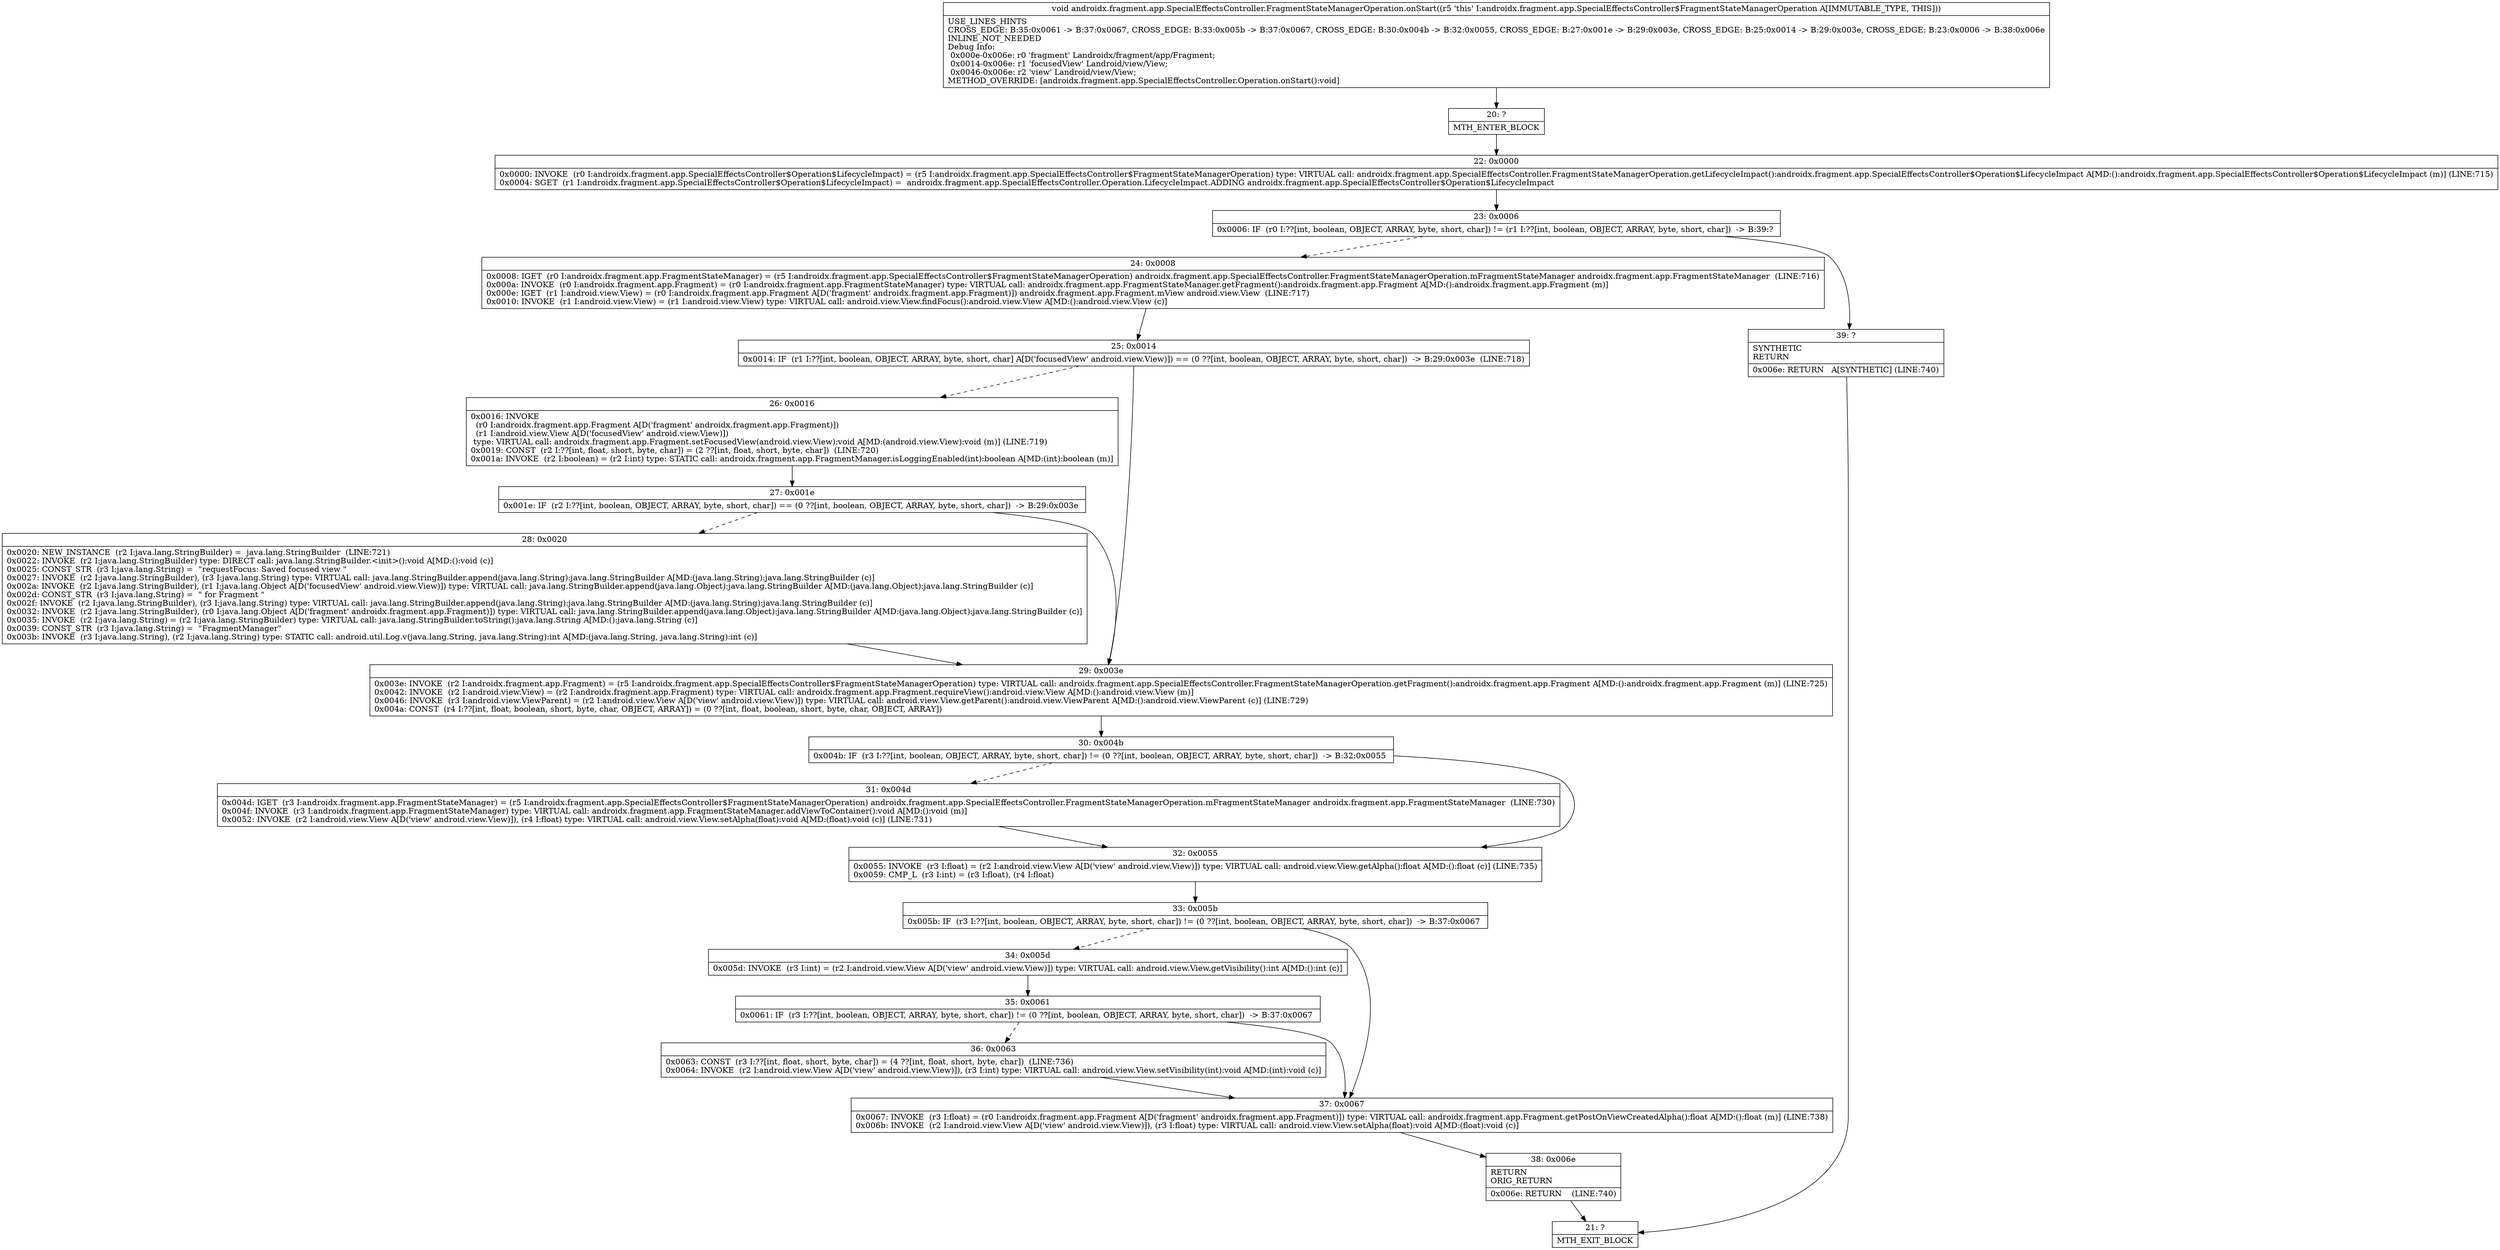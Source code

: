 digraph "CFG forandroidx.fragment.app.SpecialEffectsController.FragmentStateManagerOperation.onStart()V" {
Node_20 [shape=record,label="{20\:\ ?|MTH_ENTER_BLOCK\l}"];
Node_22 [shape=record,label="{22\:\ 0x0000|0x0000: INVOKE  (r0 I:androidx.fragment.app.SpecialEffectsController$Operation$LifecycleImpact) = (r5 I:androidx.fragment.app.SpecialEffectsController$FragmentStateManagerOperation) type: VIRTUAL call: androidx.fragment.app.SpecialEffectsController.FragmentStateManagerOperation.getLifecycleImpact():androidx.fragment.app.SpecialEffectsController$Operation$LifecycleImpact A[MD:():androidx.fragment.app.SpecialEffectsController$Operation$LifecycleImpact (m)] (LINE:715)\l0x0004: SGET  (r1 I:androidx.fragment.app.SpecialEffectsController$Operation$LifecycleImpact) =  androidx.fragment.app.SpecialEffectsController.Operation.LifecycleImpact.ADDING androidx.fragment.app.SpecialEffectsController$Operation$LifecycleImpact \l}"];
Node_23 [shape=record,label="{23\:\ 0x0006|0x0006: IF  (r0 I:??[int, boolean, OBJECT, ARRAY, byte, short, char]) != (r1 I:??[int, boolean, OBJECT, ARRAY, byte, short, char])  \-\> B:39:? \l}"];
Node_24 [shape=record,label="{24\:\ 0x0008|0x0008: IGET  (r0 I:androidx.fragment.app.FragmentStateManager) = (r5 I:androidx.fragment.app.SpecialEffectsController$FragmentStateManagerOperation) androidx.fragment.app.SpecialEffectsController.FragmentStateManagerOperation.mFragmentStateManager androidx.fragment.app.FragmentStateManager  (LINE:716)\l0x000a: INVOKE  (r0 I:androidx.fragment.app.Fragment) = (r0 I:androidx.fragment.app.FragmentStateManager) type: VIRTUAL call: androidx.fragment.app.FragmentStateManager.getFragment():androidx.fragment.app.Fragment A[MD:():androidx.fragment.app.Fragment (m)]\l0x000e: IGET  (r1 I:android.view.View) = (r0 I:androidx.fragment.app.Fragment A[D('fragment' androidx.fragment.app.Fragment)]) androidx.fragment.app.Fragment.mView android.view.View  (LINE:717)\l0x0010: INVOKE  (r1 I:android.view.View) = (r1 I:android.view.View) type: VIRTUAL call: android.view.View.findFocus():android.view.View A[MD:():android.view.View (c)]\l}"];
Node_25 [shape=record,label="{25\:\ 0x0014|0x0014: IF  (r1 I:??[int, boolean, OBJECT, ARRAY, byte, short, char] A[D('focusedView' android.view.View)]) == (0 ??[int, boolean, OBJECT, ARRAY, byte, short, char])  \-\> B:29:0x003e  (LINE:718)\l}"];
Node_26 [shape=record,label="{26\:\ 0x0016|0x0016: INVOKE  \l  (r0 I:androidx.fragment.app.Fragment A[D('fragment' androidx.fragment.app.Fragment)])\l  (r1 I:android.view.View A[D('focusedView' android.view.View)])\l type: VIRTUAL call: androidx.fragment.app.Fragment.setFocusedView(android.view.View):void A[MD:(android.view.View):void (m)] (LINE:719)\l0x0019: CONST  (r2 I:??[int, float, short, byte, char]) = (2 ??[int, float, short, byte, char])  (LINE:720)\l0x001a: INVOKE  (r2 I:boolean) = (r2 I:int) type: STATIC call: androidx.fragment.app.FragmentManager.isLoggingEnabled(int):boolean A[MD:(int):boolean (m)]\l}"];
Node_27 [shape=record,label="{27\:\ 0x001e|0x001e: IF  (r2 I:??[int, boolean, OBJECT, ARRAY, byte, short, char]) == (0 ??[int, boolean, OBJECT, ARRAY, byte, short, char])  \-\> B:29:0x003e \l}"];
Node_28 [shape=record,label="{28\:\ 0x0020|0x0020: NEW_INSTANCE  (r2 I:java.lang.StringBuilder) =  java.lang.StringBuilder  (LINE:721)\l0x0022: INVOKE  (r2 I:java.lang.StringBuilder) type: DIRECT call: java.lang.StringBuilder.\<init\>():void A[MD:():void (c)]\l0x0025: CONST_STR  (r3 I:java.lang.String) =  \"requestFocus: Saved focused view \" \l0x0027: INVOKE  (r2 I:java.lang.StringBuilder), (r3 I:java.lang.String) type: VIRTUAL call: java.lang.StringBuilder.append(java.lang.String):java.lang.StringBuilder A[MD:(java.lang.String):java.lang.StringBuilder (c)]\l0x002a: INVOKE  (r2 I:java.lang.StringBuilder), (r1 I:java.lang.Object A[D('focusedView' android.view.View)]) type: VIRTUAL call: java.lang.StringBuilder.append(java.lang.Object):java.lang.StringBuilder A[MD:(java.lang.Object):java.lang.StringBuilder (c)]\l0x002d: CONST_STR  (r3 I:java.lang.String) =  \" for Fragment \" \l0x002f: INVOKE  (r2 I:java.lang.StringBuilder), (r3 I:java.lang.String) type: VIRTUAL call: java.lang.StringBuilder.append(java.lang.String):java.lang.StringBuilder A[MD:(java.lang.String):java.lang.StringBuilder (c)]\l0x0032: INVOKE  (r2 I:java.lang.StringBuilder), (r0 I:java.lang.Object A[D('fragment' androidx.fragment.app.Fragment)]) type: VIRTUAL call: java.lang.StringBuilder.append(java.lang.Object):java.lang.StringBuilder A[MD:(java.lang.Object):java.lang.StringBuilder (c)]\l0x0035: INVOKE  (r2 I:java.lang.String) = (r2 I:java.lang.StringBuilder) type: VIRTUAL call: java.lang.StringBuilder.toString():java.lang.String A[MD:():java.lang.String (c)]\l0x0039: CONST_STR  (r3 I:java.lang.String) =  \"FragmentManager\" \l0x003b: INVOKE  (r3 I:java.lang.String), (r2 I:java.lang.String) type: STATIC call: android.util.Log.v(java.lang.String, java.lang.String):int A[MD:(java.lang.String, java.lang.String):int (c)]\l}"];
Node_29 [shape=record,label="{29\:\ 0x003e|0x003e: INVOKE  (r2 I:androidx.fragment.app.Fragment) = (r5 I:androidx.fragment.app.SpecialEffectsController$FragmentStateManagerOperation) type: VIRTUAL call: androidx.fragment.app.SpecialEffectsController.FragmentStateManagerOperation.getFragment():androidx.fragment.app.Fragment A[MD:():androidx.fragment.app.Fragment (m)] (LINE:725)\l0x0042: INVOKE  (r2 I:android.view.View) = (r2 I:androidx.fragment.app.Fragment) type: VIRTUAL call: androidx.fragment.app.Fragment.requireView():android.view.View A[MD:():android.view.View (m)]\l0x0046: INVOKE  (r3 I:android.view.ViewParent) = (r2 I:android.view.View A[D('view' android.view.View)]) type: VIRTUAL call: android.view.View.getParent():android.view.ViewParent A[MD:():android.view.ViewParent (c)] (LINE:729)\l0x004a: CONST  (r4 I:??[int, float, boolean, short, byte, char, OBJECT, ARRAY]) = (0 ??[int, float, boolean, short, byte, char, OBJECT, ARRAY]) \l}"];
Node_30 [shape=record,label="{30\:\ 0x004b|0x004b: IF  (r3 I:??[int, boolean, OBJECT, ARRAY, byte, short, char]) != (0 ??[int, boolean, OBJECT, ARRAY, byte, short, char])  \-\> B:32:0x0055 \l}"];
Node_31 [shape=record,label="{31\:\ 0x004d|0x004d: IGET  (r3 I:androidx.fragment.app.FragmentStateManager) = (r5 I:androidx.fragment.app.SpecialEffectsController$FragmentStateManagerOperation) androidx.fragment.app.SpecialEffectsController.FragmentStateManagerOperation.mFragmentStateManager androidx.fragment.app.FragmentStateManager  (LINE:730)\l0x004f: INVOKE  (r3 I:androidx.fragment.app.FragmentStateManager) type: VIRTUAL call: androidx.fragment.app.FragmentStateManager.addViewToContainer():void A[MD:():void (m)]\l0x0052: INVOKE  (r2 I:android.view.View A[D('view' android.view.View)]), (r4 I:float) type: VIRTUAL call: android.view.View.setAlpha(float):void A[MD:(float):void (c)] (LINE:731)\l}"];
Node_32 [shape=record,label="{32\:\ 0x0055|0x0055: INVOKE  (r3 I:float) = (r2 I:android.view.View A[D('view' android.view.View)]) type: VIRTUAL call: android.view.View.getAlpha():float A[MD:():float (c)] (LINE:735)\l0x0059: CMP_L  (r3 I:int) = (r3 I:float), (r4 I:float) \l}"];
Node_33 [shape=record,label="{33\:\ 0x005b|0x005b: IF  (r3 I:??[int, boolean, OBJECT, ARRAY, byte, short, char]) != (0 ??[int, boolean, OBJECT, ARRAY, byte, short, char])  \-\> B:37:0x0067 \l}"];
Node_34 [shape=record,label="{34\:\ 0x005d|0x005d: INVOKE  (r3 I:int) = (r2 I:android.view.View A[D('view' android.view.View)]) type: VIRTUAL call: android.view.View.getVisibility():int A[MD:():int (c)]\l}"];
Node_35 [shape=record,label="{35\:\ 0x0061|0x0061: IF  (r3 I:??[int, boolean, OBJECT, ARRAY, byte, short, char]) != (0 ??[int, boolean, OBJECT, ARRAY, byte, short, char])  \-\> B:37:0x0067 \l}"];
Node_36 [shape=record,label="{36\:\ 0x0063|0x0063: CONST  (r3 I:??[int, float, short, byte, char]) = (4 ??[int, float, short, byte, char])  (LINE:736)\l0x0064: INVOKE  (r2 I:android.view.View A[D('view' android.view.View)]), (r3 I:int) type: VIRTUAL call: android.view.View.setVisibility(int):void A[MD:(int):void (c)]\l}"];
Node_37 [shape=record,label="{37\:\ 0x0067|0x0067: INVOKE  (r3 I:float) = (r0 I:androidx.fragment.app.Fragment A[D('fragment' androidx.fragment.app.Fragment)]) type: VIRTUAL call: androidx.fragment.app.Fragment.getPostOnViewCreatedAlpha():float A[MD:():float (m)] (LINE:738)\l0x006b: INVOKE  (r2 I:android.view.View A[D('view' android.view.View)]), (r3 I:float) type: VIRTUAL call: android.view.View.setAlpha(float):void A[MD:(float):void (c)]\l}"];
Node_38 [shape=record,label="{38\:\ 0x006e|RETURN\lORIG_RETURN\l|0x006e: RETURN    (LINE:740)\l}"];
Node_21 [shape=record,label="{21\:\ ?|MTH_EXIT_BLOCK\l}"];
Node_39 [shape=record,label="{39\:\ ?|SYNTHETIC\lRETURN\l|0x006e: RETURN   A[SYNTHETIC] (LINE:740)\l}"];
MethodNode[shape=record,label="{void androidx.fragment.app.SpecialEffectsController.FragmentStateManagerOperation.onStart((r5 'this' I:androidx.fragment.app.SpecialEffectsController$FragmentStateManagerOperation A[IMMUTABLE_TYPE, THIS]))  | USE_LINES_HINTS\lCROSS_EDGE: B:35:0x0061 \-\> B:37:0x0067, CROSS_EDGE: B:33:0x005b \-\> B:37:0x0067, CROSS_EDGE: B:30:0x004b \-\> B:32:0x0055, CROSS_EDGE: B:27:0x001e \-\> B:29:0x003e, CROSS_EDGE: B:25:0x0014 \-\> B:29:0x003e, CROSS_EDGE: B:23:0x0006 \-\> B:38:0x006e\lINLINE_NOT_NEEDED\lDebug Info:\l  0x000e\-0x006e: r0 'fragment' Landroidx\/fragment\/app\/Fragment;\l  0x0014\-0x006e: r1 'focusedView' Landroid\/view\/View;\l  0x0046\-0x006e: r2 'view' Landroid\/view\/View;\lMETHOD_OVERRIDE: [androidx.fragment.app.SpecialEffectsController.Operation.onStart():void]\l}"];
MethodNode -> Node_20;Node_20 -> Node_22;
Node_22 -> Node_23;
Node_23 -> Node_24[style=dashed];
Node_23 -> Node_39;
Node_24 -> Node_25;
Node_25 -> Node_26[style=dashed];
Node_25 -> Node_29;
Node_26 -> Node_27;
Node_27 -> Node_28[style=dashed];
Node_27 -> Node_29;
Node_28 -> Node_29;
Node_29 -> Node_30;
Node_30 -> Node_31[style=dashed];
Node_30 -> Node_32;
Node_31 -> Node_32;
Node_32 -> Node_33;
Node_33 -> Node_34[style=dashed];
Node_33 -> Node_37;
Node_34 -> Node_35;
Node_35 -> Node_36[style=dashed];
Node_35 -> Node_37;
Node_36 -> Node_37;
Node_37 -> Node_38;
Node_38 -> Node_21;
Node_39 -> Node_21;
}

